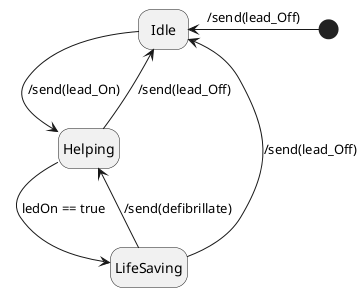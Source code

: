 @startuml
hide empty description
[*] -left-> Idle : /send(lead_Off)

Idle --> Helping : /send(lead_On)
Helping --> Idle : /send(lead_Off)
Helping -> LifeSaving : ledOn == true
LifeSaving --> Helping : /send(defibrillate)
LifeSaving --> Idle :  /send(lead_Off)

@enduml
